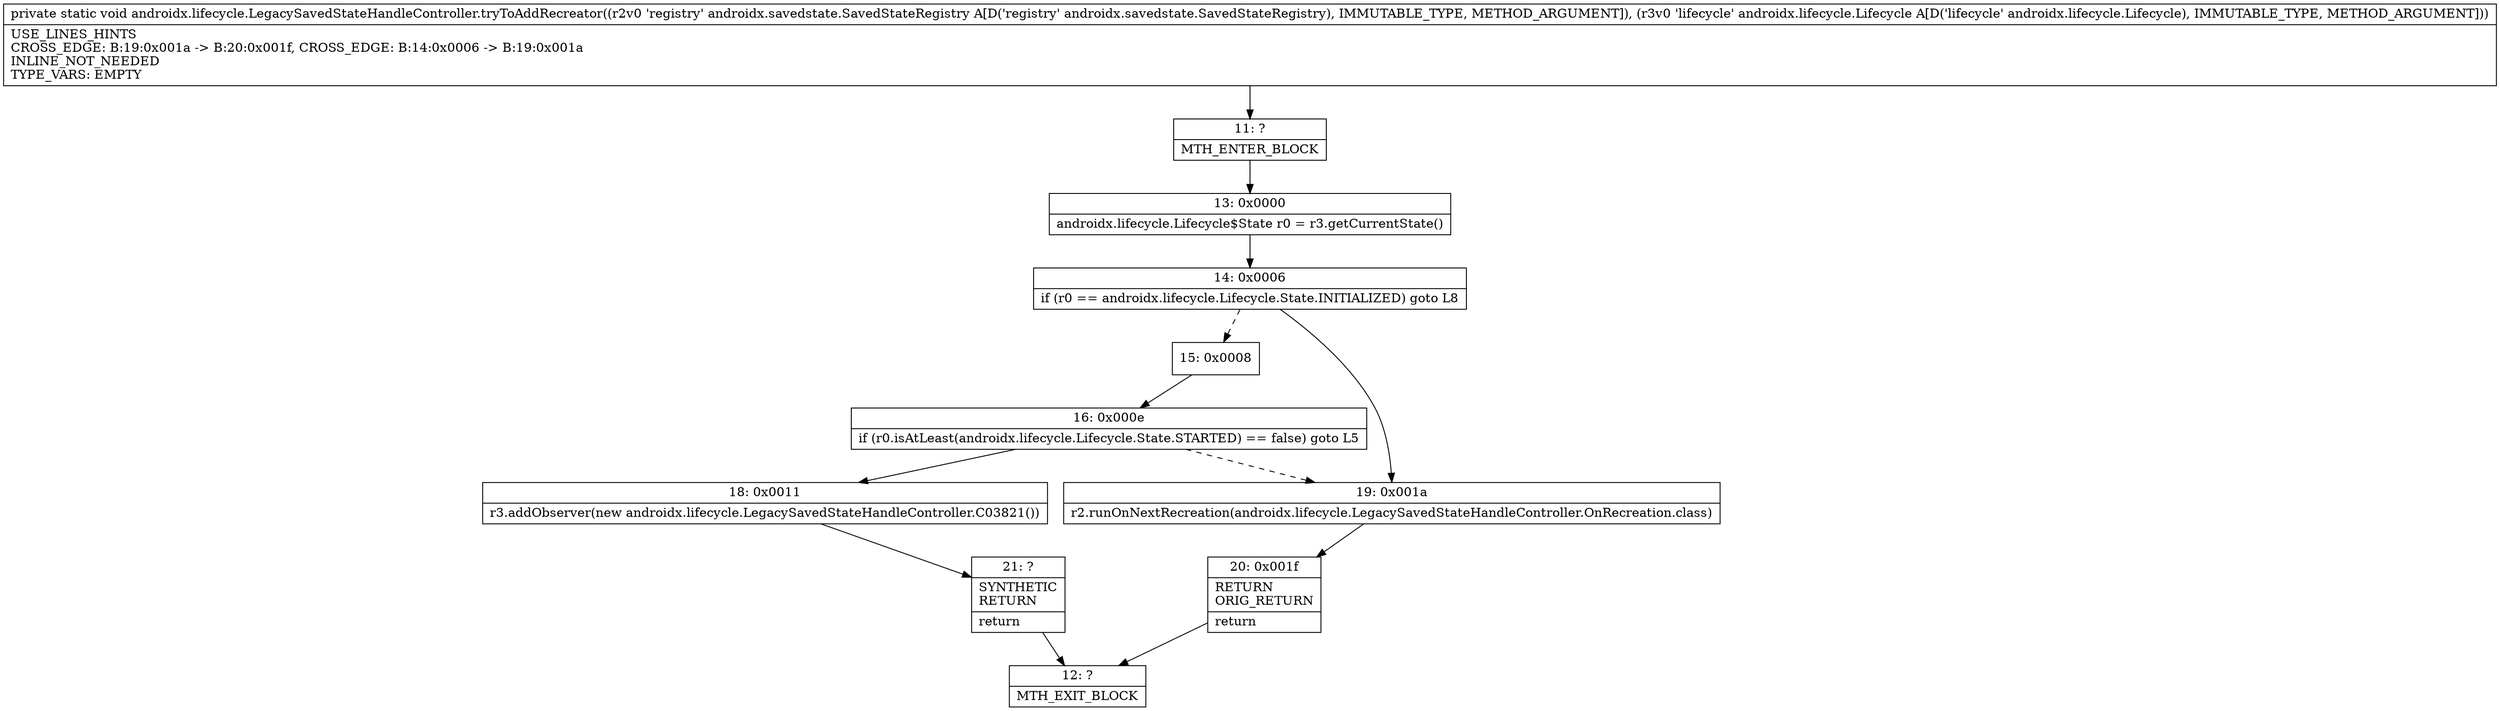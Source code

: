 digraph "CFG forandroidx.lifecycle.LegacySavedStateHandleController.tryToAddRecreator(Landroidx\/savedstate\/SavedStateRegistry;Landroidx\/lifecycle\/Lifecycle;)V" {
Node_11 [shape=record,label="{11\:\ ?|MTH_ENTER_BLOCK\l}"];
Node_13 [shape=record,label="{13\:\ 0x0000|androidx.lifecycle.Lifecycle$State r0 = r3.getCurrentState()\l}"];
Node_14 [shape=record,label="{14\:\ 0x0006|if (r0 == androidx.lifecycle.Lifecycle.State.INITIALIZED) goto L8\l}"];
Node_15 [shape=record,label="{15\:\ 0x0008}"];
Node_16 [shape=record,label="{16\:\ 0x000e|if (r0.isAtLeast(androidx.lifecycle.Lifecycle.State.STARTED) == false) goto L5\l}"];
Node_18 [shape=record,label="{18\:\ 0x0011|r3.addObserver(new androidx.lifecycle.LegacySavedStateHandleController.C03821())\l}"];
Node_21 [shape=record,label="{21\:\ ?|SYNTHETIC\lRETURN\l|return\l}"];
Node_12 [shape=record,label="{12\:\ ?|MTH_EXIT_BLOCK\l}"];
Node_19 [shape=record,label="{19\:\ 0x001a|r2.runOnNextRecreation(androidx.lifecycle.LegacySavedStateHandleController.OnRecreation.class)\l}"];
Node_20 [shape=record,label="{20\:\ 0x001f|RETURN\lORIG_RETURN\l|return\l}"];
MethodNode[shape=record,label="{private static void androidx.lifecycle.LegacySavedStateHandleController.tryToAddRecreator((r2v0 'registry' androidx.savedstate.SavedStateRegistry A[D('registry' androidx.savedstate.SavedStateRegistry), IMMUTABLE_TYPE, METHOD_ARGUMENT]), (r3v0 'lifecycle' androidx.lifecycle.Lifecycle A[D('lifecycle' androidx.lifecycle.Lifecycle), IMMUTABLE_TYPE, METHOD_ARGUMENT]))  | USE_LINES_HINTS\lCROSS_EDGE: B:19:0x001a \-\> B:20:0x001f, CROSS_EDGE: B:14:0x0006 \-\> B:19:0x001a\lINLINE_NOT_NEEDED\lTYPE_VARS: EMPTY\l}"];
MethodNode -> Node_11;Node_11 -> Node_13;
Node_13 -> Node_14;
Node_14 -> Node_15[style=dashed];
Node_14 -> Node_19;
Node_15 -> Node_16;
Node_16 -> Node_18;
Node_16 -> Node_19[style=dashed];
Node_18 -> Node_21;
Node_21 -> Node_12;
Node_19 -> Node_20;
Node_20 -> Node_12;
}

